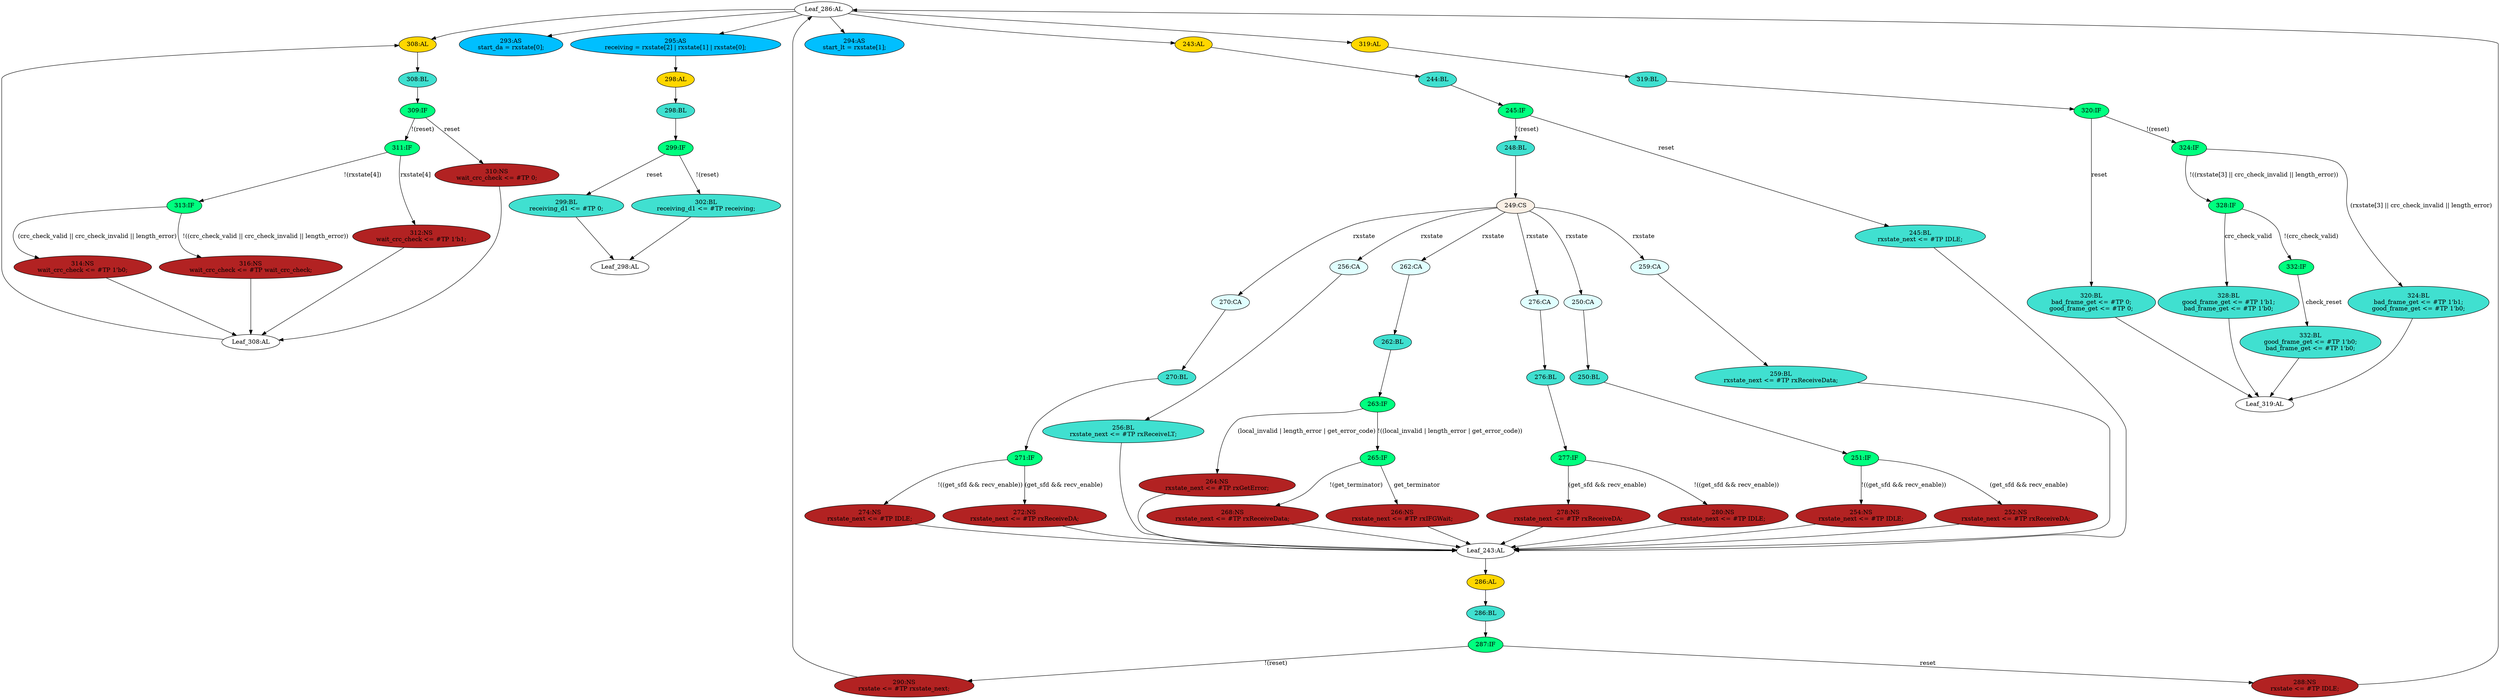 strict digraph "compose( ,  )" {
	node [label="\N"];
	"Leaf_286:AL"	 [def_var="['rxstate']",
		label="Leaf_286:AL"];
	"308:AL"	 [ast="<pyverilog.vparser.ast.Always object at 0x7fcfe0b4b790>",
		clk_sens=True,
		fillcolor=gold,
		label="308:AL",
		sens="['rxclk', 'reset']",
		statements="[]",
		style=filled,
		typ=Always,
		use_var="['reset', 'rxstate', 'length_error', 'crc_check_invalid', 'crc_check_valid', 'wait_crc_check']"];
	"Leaf_286:AL" -> "308:AL";
	"293:AS"	 [ast="<pyverilog.vparser.ast.Assign object at 0x7fcfe0b485d0>",
		def_var="['start_da']",
		fillcolor=deepskyblue,
		label="293:AS
start_da = rxstate[0];",
		statements="[]",
		style=filled,
		typ=Assign,
		use_var="['rxstate']"];
	"Leaf_286:AL" -> "293:AS";
	"295:AS"	 [ast="<pyverilog.vparser.ast.Assign object at 0x7fcfe0b48b50>",
		def_var="['receiving']",
		fillcolor=deepskyblue,
		label="295:AS
receiving = rxstate[2] | rxstate[1] | rxstate[0];",
		statements="[]",
		style=filled,
		typ=Assign,
		use_var="['rxstate', 'rxstate', 'rxstate']"];
	"Leaf_286:AL" -> "295:AS";
	"243:AL"	 [ast="<pyverilog.vparser.ast.Always object at 0x7fcfe0736550>",
		clk_sens=False,
		fillcolor=gold,
		label="243:AL",
		sens="['rxstate', 'get_sfd', 'local_invalid', 'recv_enable', 'get_error_code', 'length_error', 'get_terminator', 'reset']",
		statements="[]",
		style=filled,
		typ=Always,
		use_var="['reset', 'recv_enable', 'rxstate', 'length_error', 'get_error_code', 'get_sfd', 'get_terminator', 'local_invalid']"];
	"Leaf_286:AL" -> "243:AL";
	"294:AS"	 [ast="<pyverilog.vparser.ast.Assign object at 0x7fcfe0b48790>",
		def_var="['start_lt']",
		fillcolor=deepskyblue,
		label="294:AS
start_lt = rxstate[1];",
		statements="[]",
		style=filled,
		typ=Assign,
		use_var="['rxstate']"];
	"Leaf_286:AL" -> "294:AS";
	"319:AL"	 [ast="<pyverilog.vparser.ast.Always object at 0x7fcfe06f6390>",
		clk_sens=True,
		fillcolor=gold,
		label="319:AL",
		sens="['rxclk', 'reset']",
		statements="[]",
		style=filled,
		typ=Always,
		use_var="['reset', 'rxstate', 'length_error', 'crc_check_invalid', 'crc_check_valid', 'check_reset']"];
	"Leaf_286:AL" -> "319:AL";
	"308:BL"	 [ast="<pyverilog.vparser.ast.Block object at 0x7fcfe0b4b810>",
		fillcolor=turquoise,
		label="308:BL",
		statements="[]",
		style=filled,
		typ=Block];
	"308:AL" -> "308:BL"	 [cond="[]",
		lineno=None];
	"287:IF"	 [ast="<pyverilog.vparser.ast.IfStatement object at 0x7fcfe0b48250>",
		fillcolor=springgreen,
		label="287:IF",
		statements="[]",
		style=filled,
		typ=IfStatement];
	"290:NS"	 [ast="<pyverilog.vparser.ast.NonblockingSubstitution object at 0x7fcfe0b48450>",
		fillcolor=firebrick,
		label="290:NS
rxstate <= #TP rxstate_next;",
		statements="[<pyverilog.vparser.ast.NonblockingSubstitution object at 0x7fcfe0b48450>]",
		style=filled,
		typ=NonblockingSubstitution];
	"287:IF" -> "290:NS"	 [cond="['reset']",
		label="!(reset)",
		lineno=287];
	"288:NS"	 [ast="<pyverilog.vparser.ast.NonblockingSubstitution object at 0x7fcfe0b48210>",
		fillcolor=firebrick,
		label="288:NS
rxstate <= #TP IDLE;",
		statements="[<pyverilog.vparser.ast.NonblockingSubstitution object at 0x7fcfe0b48210>]",
		style=filled,
		typ=NonblockingSubstitution];
	"287:IF" -> "288:NS"	 [cond="['reset']",
		label=reset,
		lineno=287];
	"Leaf_243:AL"	 [def_var="['rxstate_next']",
		label="Leaf_243:AL"];
	"286:AL"	 [ast="<pyverilog.vparser.ast.Always object at 0x7fcfe0b40fd0>",
		clk_sens=True,
		fillcolor=gold,
		label="286:AL",
		sens="['rxclk', 'reset']",
		statements="[]",
		style=filled,
		typ=Always,
		use_var="['reset', 'rxstate_next']"];
	"Leaf_243:AL" -> "286:AL";
	"254:NS"	 [ast="<pyverilog.vparser.ast.NonblockingSubstitution object at 0x7fcfe0736fd0>",
		fillcolor=firebrick,
		label="254:NS
rxstate_next <= #TP IDLE;",
		statements="[<pyverilog.vparser.ast.NonblockingSubstitution object at 0x7fcfe0736fd0>]",
		style=filled,
		typ=NonblockingSubstitution];
	"254:NS" -> "Leaf_243:AL"	 [cond="[]",
		lineno=None];
	"276:CA"	 [ast="<pyverilog.vparser.ast.Case object at 0x7fcfe0b40850>",
		fillcolor=lightcyan,
		label="276:CA",
		statements="[]",
		style=filled,
		typ=Case];
	"276:BL"	 [ast="<pyverilog.vparser.ast.Block object at 0x7fcfe0b40890>",
		fillcolor=turquoise,
		label="276:BL",
		statements="[]",
		style=filled,
		typ=Block];
	"276:CA" -> "276:BL"	 [cond="[]",
		lineno=None];
	"302:BL"	 [ast="<pyverilog.vparser.ast.Block object at 0x7fcfe0b4b2d0>",
		fillcolor=turquoise,
		label="302:BL
receiving_d1 <= #TP receiving;",
		statements="[<pyverilog.vparser.ast.NonblockingSubstitution object at 0x7fcfe0b4b410>]",
		style=filled,
		typ=Block];
	"Leaf_298:AL"	 [def_var="['receiving_d1']",
		label="Leaf_298:AL"];
	"302:BL" -> "Leaf_298:AL"	 [cond="[]",
		lineno=None];
	"245:BL"	 [ast="<pyverilog.vparser.ast.Block object at 0x7fcfe0736690>",
		fillcolor=turquoise,
		label="245:BL
rxstate_next <= #TP IDLE;",
		statements="[<pyverilog.vparser.ast.NonblockingSubstitution object at 0x7fcfe07367d0>]",
		style=filled,
		typ=Block];
	"245:BL" -> "Leaf_243:AL"	 [cond="[]",
		lineno=None];
	"310:NS"	 [ast="<pyverilog.vparser.ast.NonblockingSubstitution object at 0x7fcfe0b4b9d0>",
		fillcolor=firebrick,
		label="310:NS
wait_crc_check <= #TP 0;",
		statements="[<pyverilog.vparser.ast.NonblockingSubstitution object at 0x7fcfe0b4b9d0>]",
		style=filled,
		typ=NonblockingSubstitution];
	"Leaf_308:AL"	 [def_var="['wait_crc_check']",
		label="Leaf_308:AL"];
	"310:NS" -> "Leaf_308:AL"	 [cond="[]",
		lineno=None];
	"298:AL"	 [ast="<pyverilog.vparser.ast.Always object at 0x7fcfe0b48ed0>",
		clk_sens=True,
		fillcolor=gold,
		label="298:AL",
		sens="['rxclk', 'reset']",
		statements="[]",
		style=filled,
		typ=Always,
		use_var="['reset', 'receiving']"];
	"295:AS" -> "298:AL";
	"319:BL"	 [ast="<pyverilog.vparser.ast.Block object at 0x7fcfe06f65d0>",
		fillcolor=turquoise,
		label="319:BL",
		statements="[]",
		style=filled,
		typ=Block];
	"320:IF"	 [ast="<pyverilog.vparser.ast.IfStatement object at 0x7fcfe06f6ad0>",
		fillcolor=springgreen,
		label="320:IF",
		statements="[]",
		style=filled,
		typ=IfStatement];
	"319:BL" -> "320:IF"	 [cond="[]",
		lineno=None];
	"309:IF"	 [ast="<pyverilog.vparser.ast.IfStatement object at 0x7fcfe0b4ba10>",
		fillcolor=springgreen,
		label="309:IF",
		statements="[]",
		style=filled,
		typ=IfStatement];
	"309:IF" -> "310:NS"	 [cond="['reset']",
		label=reset,
		lineno=309];
	"311:IF"	 [ast="<pyverilog.vparser.ast.IfStatement object at 0x7fcfe0b4bdd0>",
		fillcolor=springgreen,
		label="311:IF",
		statements="[]",
		style=filled,
		typ=IfStatement];
	"309:IF" -> "311:IF"	 [cond="['reset']",
		label="!(reset)",
		lineno=309];
	"262:BL"	 [ast="<pyverilog.vparser.ast.Block object at 0x7fcfe0b4f7d0>",
		fillcolor=turquoise,
		label="262:BL",
		statements="[]",
		style=filled,
		typ=Block];
	"263:IF"	 [ast="<pyverilog.vparser.ast.IfStatement object at 0x7fcfe0b4fc90>",
		fillcolor=springgreen,
		label="263:IF",
		statements="[]",
		style=filled,
		typ=IfStatement];
	"262:BL" -> "263:IF"	 [cond="[]",
		lineno=None];
	"332:IF"	 [ast="<pyverilog.vparser.ast.IfStatement object at 0x7fcfe0716910>",
		fillcolor=springgreen,
		label="332:IF",
		statements="[]",
		style=filled,
		typ=IfStatement];
	"332:BL"	 [ast="<pyverilog.vparser.ast.Block object at 0x7fcfe0716b50>",
		fillcolor=turquoise,
		label="332:BL
good_frame_get <= #TP 1'b0;
bad_frame_get <= #TP 1'b0;",
		statements="[<pyverilog.vparser.ast.NonblockingSubstitution object at 0x7fcfe0716b10>, <pyverilog.vparser.ast.NonblockingSubstitution object \
at 0x7fcfe0716d10>]",
		style=filled,
		typ=Block];
	"332:IF" -> "332:BL"	 [cond="['check_reset']",
		label=check_reset,
		lineno=332];
	"313:IF"	 [ast="<pyverilog.vparser.ast.IfStatement object at 0x7fcfe06f63d0>",
		fillcolor=springgreen,
		label="313:IF",
		statements="[]",
		style=filled,
		typ=IfStatement];
	"311:IF" -> "313:IF"	 [cond="['rxstate']",
		label="!(rxstate[4])",
		lineno=311];
	"312:NS"	 [ast="<pyverilog.vparser.ast.NonblockingSubstitution object at 0x7fcfe0b4bd90>",
		fillcolor=firebrick,
		label="312:NS
wait_crc_check <= #TP 1'b1;",
		statements="[<pyverilog.vparser.ast.NonblockingSubstitution object at 0x7fcfe0b4bd90>]",
		style=filled,
		typ=NonblockingSubstitution];
	"311:IF" -> "312:NS"	 [cond="['rxstate']",
		label="rxstate[4]",
		lineno=311];
	"264:NS"	 [ast="<pyverilog.vparser.ast.NonblockingSubstitution object at 0x7fcfe0b4fc50>",
		fillcolor=firebrick,
		label="264:NS
rxstate_next <= #TP rxGetError;",
		statements="[<pyverilog.vparser.ast.NonblockingSubstitution object at 0x7fcfe0b4fc50>]",
		style=filled,
		typ=NonblockingSubstitution];
	"263:IF" -> "264:NS"	 [cond="['local_invalid', 'length_error', 'get_error_code']",
		label="(local_invalid | length_error | get_error_code)",
		lineno=263];
	"265:IF"	 [ast="<pyverilog.vparser.ast.IfStatement object at 0x7fcfe0b40110>",
		fillcolor=springgreen,
		label="265:IF",
		statements="[]",
		style=filled,
		typ=IfStatement];
	"263:IF" -> "265:IF"	 [cond="['local_invalid', 'length_error', 'get_error_code']",
		label="!((local_invalid | length_error | get_error_code))",
		lineno=263];
	"286:BL"	 [ast="<pyverilog.vparser.ast.Block object at 0x7fcfe0b48090>",
		fillcolor=turquoise,
		label="286:BL",
		statements="[]",
		style=filled,
		typ=Block];
	"286:AL" -> "286:BL"	 [cond="[]",
		lineno=None];
	"278:NS"	 [ast="<pyverilog.vparser.ast.NonblockingSubstitution object at 0x7fcfe0b40c10>",
		fillcolor=firebrick,
		label="278:NS
rxstate_next <= #TP rxReceiveDA;",
		statements="[<pyverilog.vparser.ast.NonblockingSubstitution object at 0x7fcfe0b40c10>]",
		style=filled,
		typ=NonblockingSubstitution];
	"278:NS" -> "Leaf_243:AL"	 [cond="[]",
		lineno=None];
	"320:BL"	 [ast="<pyverilog.vparser.ast.Block object at 0x7fcfe06f6850>",
		fillcolor=turquoise,
		label="320:BL
bad_frame_get <= #TP 0;
good_frame_get <= #TP 0;",
		statements="[<pyverilog.vparser.ast.NonblockingSubstitution object at 0x7fcfe06f6810>, <pyverilog.vparser.ast.NonblockingSubstitution object \
at 0x7fcfe06f6a10>]",
		style=filled,
		typ=Block];
	"320:IF" -> "320:BL"	 [cond="['reset']",
		label=reset,
		lineno=320];
	"324:IF"	 [ast="<pyverilog.vparser.ast.IfStatement object at 0x7fcfe0716290>",
		fillcolor=springgreen,
		label="324:IF",
		statements="[]",
		style=filled,
		typ=IfStatement];
	"320:IF" -> "324:IF"	 [cond="['reset']",
		label="!(reset)",
		lineno=320];
	"250:BL"	 [ast="<pyverilog.vparser.ast.Block object at 0x7fcfe0736a50>",
		fillcolor=turquoise,
		label="250:BL",
		statements="[]",
		style=filled,
		typ=Block];
	"251:IF"	 [ast="<pyverilog.vparser.ast.IfStatement object at 0x7fcfe0736e90>",
		fillcolor=springgreen,
		label="251:IF",
		statements="[]",
		style=filled,
		typ=IfStatement];
	"250:BL" -> "251:IF"	 [cond="[]",
		lineno=None];
	"308:BL" -> "309:IF"	 [cond="[]",
		lineno=None];
	"268:NS"	 [ast="<pyverilog.vparser.ast.NonblockingSubstitution object at 0x7fcfe0b40290>",
		fillcolor=firebrick,
		label="268:NS
rxstate_next <= #TP rxReceiveData;",
		statements="[<pyverilog.vparser.ast.NonblockingSubstitution object at 0x7fcfe0b40290>]",
		style=filled,
		typ=NonblockingSubstitution];
	"268:NS" -> "Leaf_243:AL"	 [cond="[]",
		lineno=None];
	"244:BL"	 [ast="<pyverilog.vparser.ast.Block object at 0x7fcfe0736590>",
		fillcolor=turquoise,
		label="244:BL",
		statements="[]",
		style=filled,
		typ=Block];
	"243:AL" -> "244:BL"	 [cond="[]",
		lineno=None];
	"314:NS"	 [ast="<pyverilog.vparser.ast.NonblockingSubstitution object at 0x7fcfe06f62d0>",
		fillcolor=firebrick,
		label="314:NS
wait_crc_check <= #TP 1'b0;",
		statements="[<pyverilog.vparser.ast.NonblockingSubstitution object at 0x7fcfe06f62d0>]",
		style=filled,
		typ=NonblockingSubstitution];
	"314:NS" -> "Leaf_308:AL"	 [cond="[]",
		lineno=None];
	"270:BL"	 [ast="<pyverilog.vparser.ast.Block object at 0x7fcfe0b40350>",
		fillcolor=turquoise,
		label="270:BL",
		statements="[]",
		style=filled,
		typ=Block];
	"271:IF"	 [ast="<pyverilog.vparser.ast.IfStatement object at 0x7fcfe0b406d0>",
		fillcolor=springgreen,
		label="271:IF",
		statements="[]",
		style=filled,
		typ=IfStatement];
	"270:BL" -> "271:IF"	 [cond="[]",
		lineno=None];
	"290:NS" -> "Leaf_286:AL"	 [cond="[]",
		lineno=None];
	"256:BL"	 [ast="<pyverilog.vparser.ast.Block object at 0x7fcfe0b4f310>",
		fillcolor=turquoise,
		label="256:BL
rxstate_next <= #TP rxReceiveLT;",
		statements="[<pyverilog.vparser.ast.NonblockingSubstitution object at 0x7fcfe0b4f2d0>]",
		style=filled,
		typ=Block];
	"256:BL" -> "Leaf_243:AL"	 [cond="[]",
		lineno=None];
	"286:BL" -> "287:IF"	 [cond="[]",
		lineno=None];
	"250:CA"	 [ast="<pyverilog.vparser.ast.Case object at 0x7fcfe0736a10>",
		fillcolor=lightcyan,
		label="250:CA",
		statements="[]",
		style=filled,
		typ=Case];
	"250:CA" -> "250:BL"	 [cond="[]",
		lineno=None];
	"245:IF"	 [ast="<pyverilog.vparser.ast.IfStatement object at 0x7fcfe0736890>",
		fillcolor=springgreen,
		label="245:IF",
		statements="[]",
		style=filled,
		typ=IfStatement];
	"244:BL" -> "245:IF"	 [cond="[]",
		lineno=None];
	"298:BL"	 [ast="<pyverilog.vparser.ast.Block object at 0x7fcfe0b48f10>",
		fillcolor=turquoise,
		label="298:BL",
		statements="[]",
		style=filled,
		typ=Block];
	"298:AL" -> "298:BL"	 [cond="[]",
		lineno=None];
	"264:NS" -> "Leaf_243:AL"	 [cond="[]",
		lineno=None];
	"Leaf_319:AL"	 [def_var="['good_frame_get', 'bad_frame_get']",
		label="Leaf_319:AL"];
	"332:BL" -> "Leaf_319:AL"	 [cond="[]",
		lineno=None];
	"280:NS"	 [ast="<pyverilog.vparser.ast.NonblockingSubstitution object at 0x7fcfe0b40e50>",
		fillcolor=firebrick,
		label="280:NS
rxstate_next <= #TP IDLE;",
		statements="[<pyverilog.vparser.ast.NonblockingSubstitution object at 0x7fcfe0b40e50>]",
		style=filled,
		typ=NonblockingSubstitution];
	"280:NS" -> "Leaf_243:AL"	 [cond="[]",
		lineno=None];
	"313:IF" -> "314:NS"	 [cond="['crc_check_valid', 'crc_check_invalid', 'length_error']",
		label="(crc_check_valid || crc_check_invalid || length_error)",
		lineno=313];
	"316:NS"	 [ast="<pyverilog.vparser.ast.NonblockingSubstitution object at 0x7fcfe06f6550>",
		fillcolor=firebrick,
		label="316:NS
wait_crc_check <= #TP wait_crc_check;",
		statements="[<pyverilog.vparser.ast.NonblockingSubstitution object at 0x7fcfe06f6550>]",
		style=filled,
		typ=NonblockingSubstitution];
	"313:IF" -> "316:NS"	 [cond="['crc_check_valid', 'crc_check_invalid', 'length_error']",
		label="!((crc_check_valid || crc_check_invalid || length_error))",
		lineno=313];
	"288:NS" -> "Leaf_286:AL"	 [cond="[]",
		lineno=None];
	"274:NS"	 [ast="<pyverilog.vparser.ast.NonblockingSubstitution object at 0x7fcfe0b40810>",
		fillcolor=firebrick,
		label="274:NS
rxstate_next <= #TP IDLE;",
		statements="[<pyverilog.vparser.ast.NonblockingSubstitution object at 0x7fcfe0b40810>]",
		style=filled,
		typ=NonblockingSubstitution];
	"274:NS" -> "Leaf_243:AL"	 [cond="[]",
		lineno=None];
	"324:BL"	 [ast="<pyverilog.vparser.ast.Block object at 0x7fcfe06f6fd0>",
		fillcolor=turquoise,
		label="324:BL
bad_frame_get <= #TP 1'b1;
good_frame_get <= #TP 1'b0;",
		statements="[<pyverilog.vparser.ast.NonblockingSubstitution object at 0x7fcfe06f6f90>, <pyverilog.vparser.ast.NonblockingSubstitution object \
at 0x7fcfe07161d0>]",
		style=filled,
		typ=Block];
	"324:BL" -> "Leaf_319:AL"	 [cond="[]",
		lineno=None];
	"259:CA"	 [ast="<pyverilog.vparser.ast.Case object at 0x7fcfe0b4f350>",
		fillcolor=lightcyan,
		label="259:CA",
		statements="[]",
		style=filled,
		typ=Case];
	"259:BL"	 [ast="<pyverilog.vparser.ast.Block object at 0x7fcfe0b4f650>",
		fillcolor=turquoise,
		label="259:BL
rxstate_next <= #TP rxReceiveData;",
		statements="[<pyverilog.vparser.ast.NonblockingSubstitution object at 0x7fcfe0b4f610>]",
		style=filled,
		typ=Block];
	"259:CA" -> "259:BL"	 [cond="[]",
		lineno=None];
	"277:IF"	 [ast="<pyverilog.vparser.ast.IfStatement object at 0x7fcfe0b40d10>",
		fillcolor=springgreen,
		label="277:IF",
		statements="[]",
		style=filled,
		typ=IfStatement];
	"277:IF" -> "278:NS"	 [cond="['get_sfd', 'recv_enable']",
		label="(get_sfd && recv_enable)",
		lineno=277];
	"277:IF" -> "280:NS"	 [cond="['get_sfd', 'recv_enable']",
		label="!((get_sfd && recv_enable))",
		lineno=277];
	"270:CA"	 [ast="<pyverilog.vparser.ast.Case object at 0x7fcfe0b4fdd0>",
		fillcolor=lightcyan,
		label="270:CA",
		statements="[]",
		style=filled,
		typ=Case];
	"270:CA" -> "270:BL"	 [cond="[]",
		lineno=None];
	"299:BL"	 [ast="<pyverilog.vparser.ast.Block object at 0x7fcfe0b4b050>",
		fillcolor=turquoise,
		label="299:BL
receiving_d1 <= #TP 0;",
		statements="[<pyverilog.vparser.ast.NonblockingSubstitution object at 0x7fcfe0b4b190>]",
		style=filled,
		typ=Block];
	"299:BL" -> "Leaf_298:AL"	 [cond="[]",
		lineno=None];
	"320:BL" -> "Leaf_319:AL"	 [cond="[]",
		lineno=None];
	"256:CA"	 [ast="<pyverilog.vparser.ast.Case object at 0x7fcfe0b4f090>",
		fillcolor=lightcyan,
		label="256:CA",
		statements="[]",
		style=filled,
		typ=Case];
	"256:CA" -> "256:BL"	 [cond="[]",
		lineno=None];
	"248:BL"	 [ast="<pyverilog.vparser.ast.Block object at 0x7fcfe0736810>",
		fillcolor=turquoise,
		label="248:BL",
		statements="[]",
		style=filled,
		typ=Block];
	"249:CS"	 [ast="<pyverilog.vparser.ast.CaseStatement object at 0x7fcfe0b408d0>",
		fillcolor=linen,
		label="249:CS",
		statements="[]",
		style=filled,
		typ=CaseStatement];
	"248:BL" -> "249:CS"	 [cond="[]",
		lineno=None];
	"328:IF"	 [ast="<pyverilog.vparser.ast.IfStatement object at 0x7fcfe0716850>",
		fillcolor=springgreen,
		label="328:IF",
		statements="[]",
		style=filled,
		typ=IfStatement];
	"328:IF" -> "332:IF"	 [cond="['crc_check_valid']",
		label="!(crc_check_valid)",
		lineno=328];
	"328:BL"	 [ast="<pyverilog.vparser.ast.Block object at 0x7fcfe07165d0>",
		fillcolor=turquoise,
		label="328:BL
good_frame_get <= #TP 1'b1;
bad_frame_get <= #TP 1'b0;",
		statements="[<pyverilog.vparser.ast.NonblockingSubstitution object at 0x7fcfe0716590>, <pyverilog.vparser.ast.NonblockingSubstitution object \
at 0x7fcfe0716790>]",
		style=filled,
		typ=Block];
	"328:IF" -> "328:BL"	 [cond="['crc_check_valid']",
		label=crc_check_valid,
		lineno=328];
	"316:NS" -> "Leaf_308:AL"	 [cond="[]",
		lineno=None];
	"324:IF" -> "324:BL"	 [cond="['rxstate', 'crc_check_invalid', 'length_error']",
		label="(rxstate[3] || crc_check_invalid || length_error)",
		lineno=324];
	"324:IF" -> "328:IF"	 [cond="['rxstate', 'crc_check_invalid', 'length_error']",
		label="!((rxstate[3] || crc_check_invalid || length_error))",
		lineno=324];
	"312:NS" -> "Leaf_308:AL"	 [cond="[]",
		lineno=None];
	"252:NS"	 [ast="<pyverilog.vparser.ast.NonblockingSubstitution object at 0x7fcfe0736d90>",
		fillcolor=firebrick,
		label="252:NS
rxstate_next <= #TP rxReceiveDA;",
		statements="[<pyverilog.vparser.ast.NonblockingSubstitution object at 0x7fcfe0736d90>]",
		style=filled,
		typ=NonblockingSubstitution];
	"252:NS" -> "Leaf_243:AL"	 [cond="[]",
		lineno=None];
	"Leaf_308:AL" -> "308:AL";
	"245:IF" -> "245:BL"	 [cond="['reset']",
		label=reset,
		lineno=245];
	"245:IF" -> "248:BL"	 [cond="['reset']",
		label="!(reset)",
		lineno=245];
	"271:IF" -> "274:NS"	 [cond="['get_sfd', 'recv_enable']",
		label="!((get_sfd && recv_enable))",
		lineno=271];
	"272:NS"	 [ast="<pyverilog.vparser.ast.NonblockingSubstitution object at 0x7fcfe0b405d0>",
		fillcolor=firebrick,
		label="272:NS
rxstate_next <= #TP rxReceiveDA;",
		statements="[<pyverilog.vparser.ast.NonblockingSubstitution object at 0x7fcfe0b405d0>]",
		style=filled,
		typ=NonblockingSubstitution];
	"271:IF" -> "272:NS"	 [cond="['get_sfd', 'recv_enable']",
		label="(get_sfd && recv_enable)",
		lineno=271];
	"299:IF"	 [ast="<pyverilog.vparser.ast.IfStatement object at 0x7fcfe0b4b250>",
		fillcolor=springgreen,
		label="299:IF",
		statements="[]",
		style=filled,
		typ=IfStatement];
	"298:BL" -> "299:IF"	 [cond="[]",
		lineno=None];
	"265:IF" -> "268:NS"	 [cond="['get_terminator']",
		label="!(get_terminator)",
		lineno=265];
	"266:NS"	 [ast="<pyverilog.vparser.ast.NonblockingSubstitution object at 0x7fcfe0b4ffd0>",
		fillcolor=firebrick,
		label="266:NS
rxstate_next <= #TP rxIFGWait;",
		statements="[<pyverilog.vparser.ast.NonblockingSubstitution object at 0x7fcfe0b4ffd0>]",
		style=filled,
		typ=NonblockingSubstitution];
	"265:IF" -> "266:NS"	 [cond="['get_terminator']",
		label=get_terminator,
		lineno=265];
	"328:BL" -> "Leaf_319:AL"	 [cond="[]",
		lineno=None];
	"251:IF" -> "254:NS"	 [cond="['get_sfd', 'recv_enable']",
		label="!((get_sfd && recv_enable))",
		lineno=251];
	"251:IF" -> "252:NS"	 [cond="['get_sfd', 'recv_enable']",
		label="(get_sfd && recv_enable)",
		lineno=251];
	"259:BL" -> "Leaf_243:AL"	 [cond="[]",
		lineno=None];
	"266:NS" -> "Leaf_243:AL"	 [cond="[]",
		lineno=None];
	"272:NS" -> "Leaf_243:AL"	 [cond="[]",
		lineno=None];
	"276:BL" -> "277:IF"	 [cond="[]",
		lineno=None];
	"299:IF" -> "302:BL"	 [cond="['reset']",
		label="!(reset)",
		lineno=299];
	"299:IF" -> "299:BL"	 [cond="['reset']",
		label=reset,
		lineno=299];
	"262:CA"	 [ast="<pyverilog.vparser.ast.Case object at 0x7fcfe0b4f790>",
		fillcolor=lightcyan,
		label="262:CA",
		statements="[]",
		style=filled,
		typ=Case];
	"262:CA" -> "262:BL"	 [cond="[]",
		lineno=None];
	"319:AL" -> "319:BL"	 [cond="[]",
		lineno=None];
	"249:CS" -> "276:CA"	 [cond="['rxstate']",
		label=rxstate,
		lineno=249];
	"249:CS" -> "250:CA"	 [cond="['rxstate']",
		label=rxstate,
		lineno=249];
	"249:CS" -> "259:CA"	 [cond="['rxstate']",
		label=rxstate,
		lineno=249];
	"249:CS" -> "270:CA"	 [cond="['rxstate']",
		label=rxstate,
		lineno=249];
	"249:CS" -> "256:CA"	 [cond="['rxstate']",
		label=rxstate,
		lineno=249];
	"249:CS" -> "262:CA"	 [cond="['rxstate']",
		label=rxstate,
		lineno=249];
}
